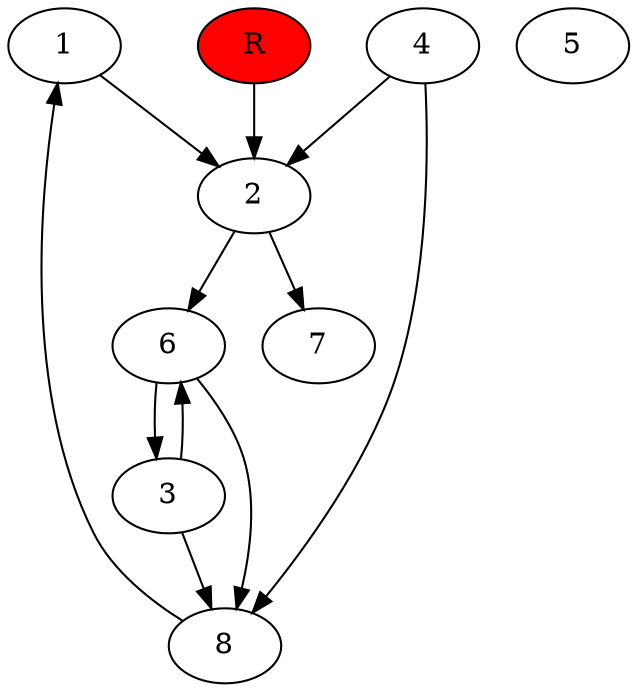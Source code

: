 digraph prb38853 {
	1
	2
	3
	4
	5
	6
	7
	8
	R [fillcolor="#ff0000" style=filled]
	1 -> 2
	2 -> 6
	2 -> 7
	3 -> 6
	3 -> 8
	4 -> 2
	4 -> 8
	6 -> 3
	6 -> 8
	8 -> 1
	R -> 2
}
